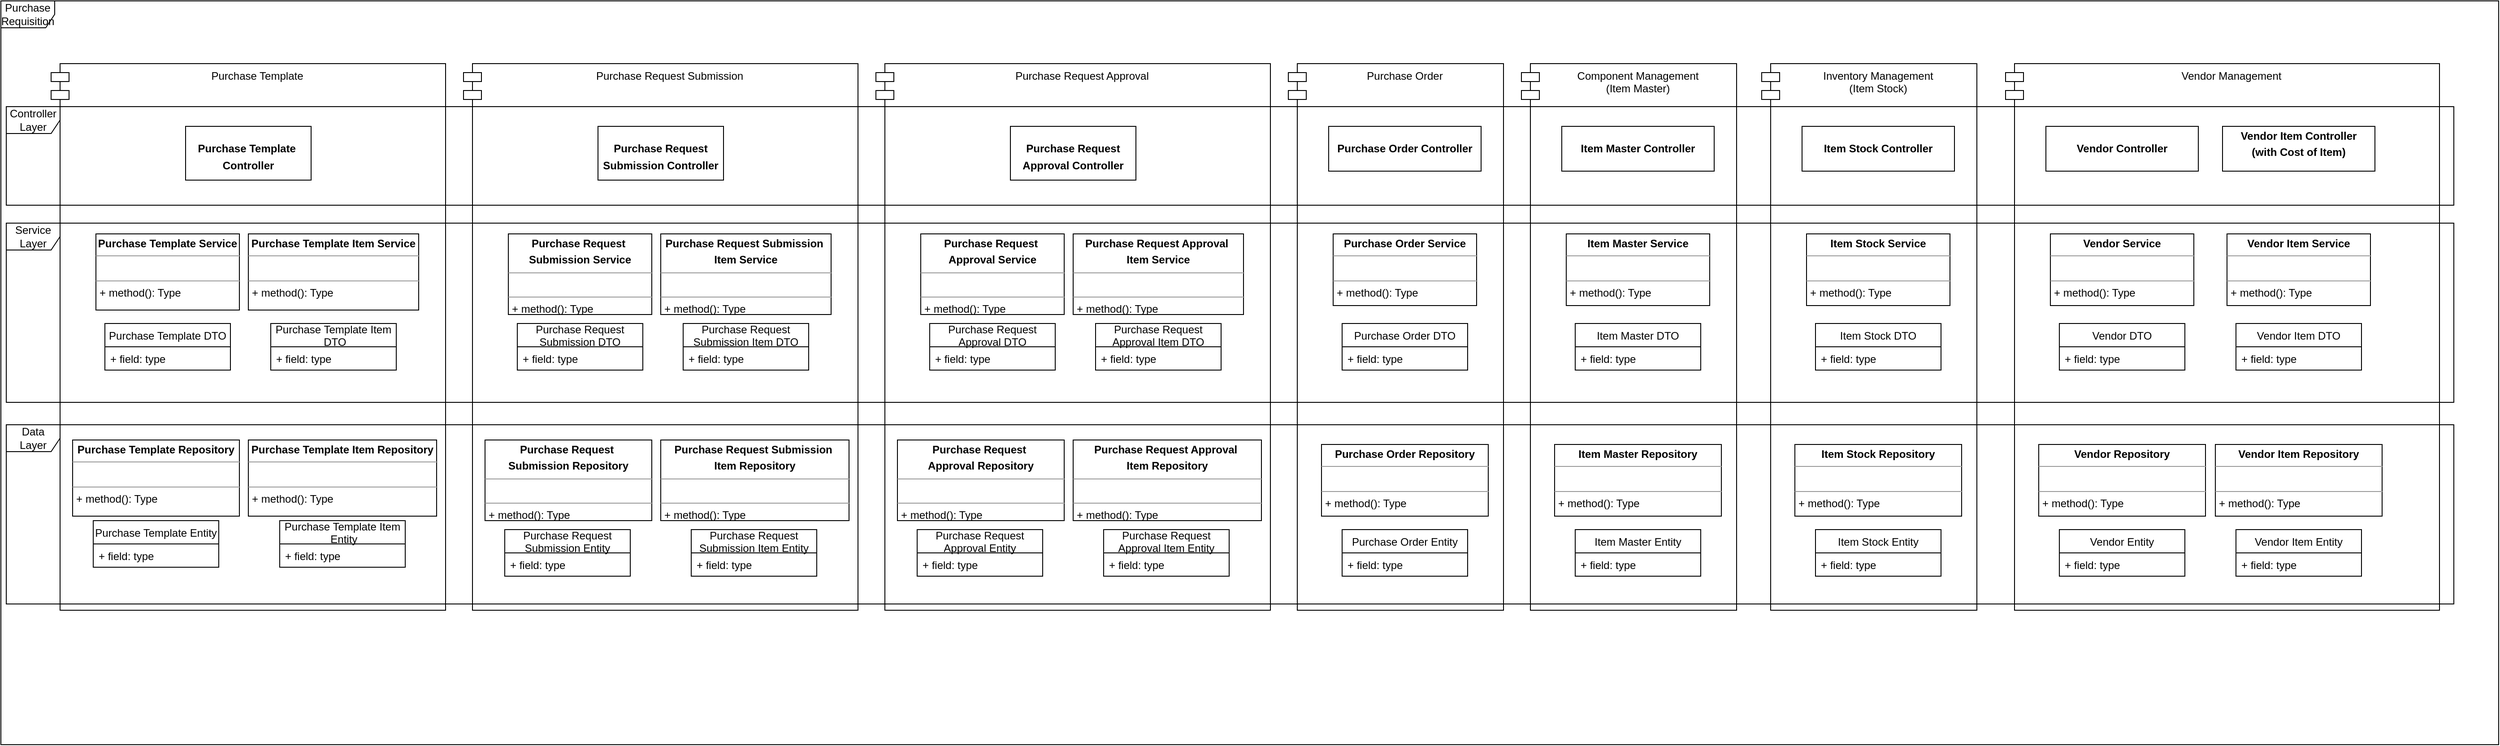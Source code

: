 <mxfile version="16.1.2" type="device"><diagram id="I-NmLq30mNnR6oQa4UhR" name="Page-1"><mxGraphModel dx="868" dy="425" grid="1" gridSize="10" guides="1" tooltips="1" connect="1" arrows="1" fold="1" page="1" pageScale="1" pageWidth="827" pageHeight="1169" math="0" shadow="0"><root><mxCell id="0"/><mxCell id="1" parent="0"/><mxCell id="xPf9UkimWZ8frZfA96MZ-122" value="" style="group" vertex="1" connectable="0" parent="1"><mxGeometry x="14" y="12" width="2786" height="830" as="geometry"/></mxCell><mxCell id="xPf9UkimWZ8frZfA96MZ-2" value="Purchase Requisition" style="shape=umlFrame;whiteSpace=wrap;html=1;" vertex="1" parent="xPf9UkimWZ8frZfA96MZ-122"><mxGeometry width="2786" height="830" as="geometry"/></mxCell><mxCell id="xPf9UkimWZ8frZfA96MZ-24" value="" style="group" vertex="1" connectable="0" parent="xPf9UkimWZ8frZfA96MZ-122"><mxGeometry x="56" y="70" width="450" height="610" as="geometry"/></mxCell><mxCell id="xPf9UkimWZ8frZfA96MZ-1" value="Purchase Template" style="shape=module;align=left;spacingLeft=20;align=center;verticalAlign=top;" vertex="1" parent="xPf9UkimWZ8frZfA96MZ-24"><mxGeometry width="440" height="610" as="geometry"/></mxCell><mxCell id="xPf9UkimWZ8frZfA96MZ-5" value="&lt;p style=&quot;margin: 0px ; margin-top: 4px ; text-align: center&quot;&gt;&lt;br&gt;&lt;b&gt;Purchase Template&amp;nbsp;&lt;/b&gt;&lt;/p&gt;&lt;p style=&quot;margin: 0px ; margin-top: 4px ; text-align: center&quot;&gt;&lt;b&gt;Controller&lt;/b&gt;&lt;/p&gt;" style="verticalAlign=top;align=left;overflow=fill;fontSize=12;fontFamily=Helvetica;html=1;" vertex="1" parent="xPf9UkimWZ8frZfA96MZ-24"><mxGeometry x="150" y="70" width="140" height="60" as="geometry"/></mxCell><mxCell id="xPf9UkimWZ8frZfA96MZ-8" value="&lt;p style=&quot;margin: 0px ; margin-top: 4px ; text-align: center&quot;&gt;&lt;b&gt;Purchase Template Service&lt;/b&gt;&lt;/p&gt;&lt;hr size=&quot;1&quot;&gt;&lt;p style=&quot;margin: 0px ; margin-left: 4px&quot;&gt;&lt;br&gt;&lt;/p&gt;&lt;hr size=&quot;1&quot;&gt;&lt;p style=&quot;margin: 0px ; margin-left: 4px&quot;&gt;+ method(): Type&lt;/p&gt;" style="verticalAlign=top;align=left;overflow=fill;fontSize=12;fontFamily=Helvetica;html=1;" vertex="1" parent="xPf9UkimWZ8frZfA96MZ-24"><mxGeometry x="50" y="190" width="160" height="85" as="geometry"/></mxCell><mxCell id="xPf9UkimWZ8frZfA96MZ-9" value="&lt;p style=&quot;margin: 0px ; margin-top: 4px ; text-align: center&quot;&gt;&lt;b&gt;Purchase Template Item Service&lt;/b&gt;&lt;/p&gt;&lt;hr size=&quot;1&quot;&gt;&lt;p style=&quot;margin: 0px ; margin-left: 4px&quot;&gt;&lt;br&gt;&lt;/p&gt;&lt;hr size=&quot;1&quot;&gt;&lt;p style=&quot;margin: 0px ; margin-left: 4px&quot;&gt;+ method(): Type&lt;/p&gt;" style="verticalAlign=top;align=left;overflow=fill;fontSize=12;fontFamily=Helvetica;html=1;" vertex="1" parent="xPf9UkimWZ8frZfA96MZ-24"><mxGeometry x="220" y="190" width="190" height="85" as="geometry"/></mxCell><mxCell id="xPf9UkimWZ8frZfA96MZ-10" value="Purchase Template DTO" style="swimlane;fontStyle=0;childLayout=stackLayout;horizontal=1;startSize=26;fillColor=none;horizontalStack=0;resizeParent=1;resizeParentMax=0;resizeLast=0;collapsible=1;marginBottom=0;" vertex="1" parent="xPf9UkimWZ8frZfA96MZ-24"><mxGeometry x="60" y="290" width="140" height="52" as="geometry"/></mxCell><mxCell id="xPf9UkimWZ8frZfA96MZ-11" value="+ field: type" style="text;strokeColor=none;fillColor=none;align=left;verticalAlign=top;spacingLeft=4;spacingRight=4;overflow=hidden;rotatable=0;points=[[0,0.5],[1,0.5]];portConstraint=eastwest;" vertex="1" parent="xPf9UkimWZ8frZfA96MZ-10"><mxGeometry y="26" width="140" height="26" as="geometry"/></mxCell><mxCell id="xPf9UkimWZ8frZfA96MZ-14" value="Purchase Template Item&#10; DTO" style="swimlane;fontStyle=0;childLayout=stackLayout;horizontal=1;startSize=26;fillColor=none;horizontalStack=0;resizeParent=1;resizeParentMax=0;resizeLast=0;collapsible=1;marginBottom=0;" vertex="1" parent="xPf9UkimWZ8frZfA96MZ-24"><mxGeometry x="245" y="290" width="140" height="52" as="geometry"/></mxCell><mxCell id="xPf9UkimWZ8frZfA96MZ-15" value="+ field: type" style="text;strokeColor=none;fillColor=none;align=left;verticalAlign=top;spacingLeft=4;spacingRight=4;overflow=hidden;rotatable=0;points=[[0,0.5],[1,0.5]];portConstraint=eastwest;" vertex="1" parent="xPf9UkimWZ8frZfA96MZ-14"><mxGeometry y="26" width="140" height="26" as="geometry"/></mxCell><mxCell id="xPf9UkimWZ8frZfA96MZ-16" value="&lt;p style=&quot;margin: 0px ; margin-top: 4px ; text-align: center&quot;&gt;&lt;b&gt;Purchase Template Repository&lt;/b&gt;&lt;/p&gt;&lt;hr size=&quot;1&quot;&gt;&lt;p style=&quot;margin: 0px ; margin-left: 4px&quot;&gt;&lt;br&gt;&lt;/p&gt;&lt;hr size=&quot;1&quot;&gt;&lt;p style=&quot;margin: 0px ; margin-left: 4px&quot;&gt;+ method(): Type&lt;/p&gt;" style="verticalAlign=top;align=left;overflow=fill;fontSize=12;fontFamily=Helvetica;html=1;" vertex="1" parent="xPf9UkimWZ8frZfA96MZ-24"><mxGeometry x="24" y="420" width="186" height="85" as="geometry"/></mxCell><mxCell id="xPf9UkimWZ8frZfA96MZ-17" value="&lt;p style=&quot;margin: 0px ; margin-top: 4px ; text-align: center&quot;&gt;&lt;b&gt;Purchase Template Item Repository&lt;/b&gt;&lt;/p&gt;&lt;hr size=&quot;1&quot;&gt;&lt;p style=&quot;margin: 0px ; margin-left: 4px&quot;&gt;&lt;br&gt;&lt;/p&gt;&lt;hr size=&quot;1&quot;&gt;&lt;p style=&quot;margin: 0px ; margin-left: 4px&quot;&gt;+ method(): Type&lt;/p&gt;" style="verticalAlign=top;align=left;overflow=fill;fontSize=12;fontFamily=Helvetica;html=1;" vertex="1" parent="xPf9UkimWZ8frZfA96MZ-24"><mxGeometry x="220" y="420" width="210" height="85" as="geometry"/></mxCell><mxCell id="xPf9UkimWZ8frZfA96MZ-18" value="Purchase Template Entity" style="swimlane;fontStyle=0;childLayout=stackLayout;horizontal=1;startSize=26;fillColor=none;horizontalStack=0;resizeParent=1;resizeParentMax=0;resizeLast=0;collapsible=1;marginBottom=0;" vertex="1" parent="xPf9UkimWZ8frZfA96MZ-24"><mxGeometry x="47" y="510" width="140" height="52" as="geometry"/></mxCell><mxCell id="xPf9UkimWZ8frZfA96MZ-19" value="+ field: type" style="text;strokeColor=none;fillColor=none;align=left;verticalAlign=top;spacingLeft=4;spacingRight=4;overflow=hidden;rotatable=0;points=[[0,0.5],[1,0.5]];portConstraint=eastwest;" vertex="1" parent="xPf9UkimWZ8frZfA96MZ-18"><mxGeometry y="26" width="140" height="26" as="geometry"/></mxCell><mxCell id="xPf9UkimWZ8frZfA96MZ-20" value="Purchase Template Item&#10; Entity" style="swimlane;fontStyle=0;childLayout=stackLayout;horizontal=1;startSize=26;fillColor=none;horizontalStack=0;resizeParent=1;resizeParentMax=0;resizeLast=0;collapsible=1;marginBottom=0;" vertex="1" parent="xPf9UkimWZ8frZfA96MZ-24"><mxGeometry x="255" y="510" width="140" height="52" as="geometry"/></mxCell><mxCell id="xPf9UkimWZ8frZfA96MZ-21" value="+ field: type" style="text;strokeColor=none;fillColor=none;align=left;verticalAlign=top;spacingLeft=4;spacingRight=4;overflow=hidden;rotatable=0;points=[[0,0.5],[1,0.5]];portConstraint=eastwest;" vertex="1" parent="xPf9UkimWZ8frZfA96MZ-20"><mxGeometry y="26" width="140" height="26" as="geometry"/></mxCell><mxCell id="xPf9UkimWZ8frZfA96MZ-25" value="" style="group" vertex="1" connectable="0" parent="xPf9UkimWZ8frZfA96MZ-122"><mxGeometry x="516" y="70" width="450" height="610" as="geometry"/></mxCell><mxCell id="xPf9UkimWZ8frZfA96MZ-26" value="Purchase Request Submission" style="shape=module;align=left;spacingLeft=20;align=center;verticalAlign=top;" vertex="1" parent="xPf9UkimWZ8frZfA96MZ-25"><mxGeometry width="440" height="610" as="geometry"/></mxCell><mxCell id="xPf9UkimWZ8frZfA96MZ-27" value="&lt;p style=&quot;margin: 0px ; margin-top: 4px ; text-align: center&quot;&gt;&lt;br&gt;&lt;b&gt;Purchase Request&lt;/b&gt;&lt;/p&gt;&lt;p style=&quot;margin: 0px ; margin-top: 4px ; text-align: center&quot;&gt;&lt;b&gt;Submission&amp;nbsp;&lt;/b&gt;&lt;b&gt;Controller&lt;/b&gt;&lt;/p&gt;" style="verticalAlign=top;align=left;overflow=fill;fontSize=12;fontFamily=Helvetica;html=1;" vertex="1" parent="xPf9UkimWZ8frZfA96MZ-25"><mxGeometry x="150" y="70" width="140" height="60" as="geometry"/></mxCell><mxCell id="xPf9UkimWZ8frZfA96MZ-28" value="&lt;p style=&quot;margin: 0px ; margin-top: 4px ; text-align: center&quot;&gt;&lt;b&gt;Purchase Request&amp;nbsp;&lt;/b&gt;&lt;/p&gt;&lt;p style=&quot;margin: 0px ; margin-top: 4px ; text-align: center&quot;&gt;&lt;b&gt;Submission Service&lt;/b&gt;&lt;/p&gt;&lt;hr size=&quot;1&quot;&gt;&lt;p style=&quot;margin: 0px ; margin-left: 4px&quot;&gt;&lt;br&gt;&lt;/p&gt;&lt;hr size=&quot;1&quot;&gt;&lt;p style=&quot;margin: 0px ; margin-left: 4px&quot;&gt;+ method(): Type&lt;/p&gt;" style="verticalAlign=top;align=left;overflow=fill;fontSize=12;fontFamily=Helvetica;html=1;" vertex="1" parent="xPf9UkimWZ8frZfA96MZ-25"><mxGeometry x="50" y="190" width="160" height="90" as="geometry"/></mxCell><mxCell id="xPf9UkimWZ8frZfA96MZ-29" value="&lt;p style=&quot;margin: 0px ; margin-top: 4px ; text-align: center&quot;&gt;&lt;b&gt;Purchase Request Submission&amp;nbsp;&lt;/b&gt;&lt;/p&gt;&lt;p style=&quot;margin: 0px ; margin-top: 4px ; text-align: center&quot;&gt;&lt;b&gt;Item Service&lt;/b&gt;&lt;/p&gt;&lt;hr size=&quot;1&quot;&gt;&lt;p style=&quot;margin: 0px ; margin-left: 4px&quot;&gt;&lt;br&gt;&lt;/p&gt;&lt;hr size=&quot;1&quot;&gt;&lt;p style=&quot;margin: 0px ; margin-left: 4px&quot;&gt;+ method(): Type&lt;/p&gt;" style="verticalAlign=top;align=left;overflow=fill;fontSize=12;fontFamily=Helvetica;html=1;" vertex="1" parent="xPf9UkimWZ8frZfA96MZ-25"><mxGeometry x="220" y="190" width="190" height="90" as="geometry"/></mxCell><mxCell id="xPf9UkimWZ8frZfA96MZ-30" value="Purchase Request &#10;Submission DTO" style="swimlane;fontStyle=0;childLayout=stackLayout;horizontal=1;startSize=26;fillColor=none;horizontalStack=0;resizeParent=1;resizeParentMax=0;resizeLast=0;collapsible=1;marginBottom=0;" vertex="1" parent="xPf9UkimWZ8frZfA96MZ-25"><mxGeometry x="60" y="290" width="140" height="52" as="geometry"/></mxCell><mxCell id="xPf9UkimWZ8frZfA96MZ-31" value="+ field: type" style="text;strokeColor=none;fillColor=none;align=left;verticalAlign=top;spacingLeft=4;spacingRight=4;overflow=hidden;rotatable=0;points=[[0,0.5],[1,0.5]];portConstraint=eastwest;" vertex="1" parent="xPf9UkimWZ8frZfA96MZ-30"><mxGeometry y="26" width="140" height="26" as="geometry"/></mxCell><mxCell id="xPf9UkimWZ8frZfA96MZ-32" value="Purchase Request &#10;Submission Item DTO" style="swimlane;fontStyle=0;childLayout=stackLayout;horizontal=1;startSize=26;fillColor=none;horizontalStack=0;resizeParent=1;resizeParentMax=0;resizeLast=0;collapsible=1;marginBottom=0;" vertex="1" parent="xPf9UkimWZ8frZfA96MZ-25"><mxGeometry x="245" y="290" width="140" height="52" as="geometry"/></mxCell><mxCell id="xPf9UkimWZ8frZfA96MZ-33" value="+ field: type" style="text;strokeColor=none;fillColor=none;align=left;verticalAlign=top;spacingLeft=4;spacingRight=4;overflow=hidden;rotatable=0;points=[[0,0.5],[1,0.5]];portConstraint=eastwest;" vertex="1" parent="xPf9UkimWZ8frZfA96MZ-32"><mxGeometry y="26" width="140" height="26" as="geometry"/></mxCell><mxCell id="xPf9UkimWZ8frZfA96MZ-34" value="&lt;p style=&quot;margin: 0px ; margin-top: 4px ; text-align: center&quot;&gt;&lt;b&gt;Purchase Request&amp;nbsp;&lt;/b&gt;&lt;/p&gt;&lt;p style=&quot;margin: 0px ; margin-top: 4px ; text-align: center&quot;&gt;&lt;b&gt;Submission Repository&lt;/b&gt;&lt;/p&gt;&lt;hr size=&quot;1&quot;&gt;&lt;p style=&quot;margin: 0px ; margin-left: 4px&quot;&gt;&lt;br&gt;&lt;/p&gt;&lt;hr size=&quot;1&quot;&gt;&lt;p style=&quot;margin: 0px ; margin-left: 4px&quot;&gt;+ method(): Type&lt;/p&gt;" style="verticalAlign=top;align=left;overflow=fill;fontSize=12;fontFamily=Helvetica;html=1;" vertex="1" parent="xPf9UkimWZ8frZfA96MZ-25"><mxGeometry x="24" y="420" width="186" height="90" as="geometry"/></mxCell><mxCell id="xPf9UkimWZ8frZfA96MZ-35" value="&lt;p style=&quot;margin: 0px ; margin-top: 4px ; text-align: center&quot;&gt;&lt;b&gt;Purchase Request Submission&amp;nbsp;&lt;/b&gt;&lt;/p&gt;&lt;p style=&quot;margin: 0px ; margin-top: 4px ; text-align: center&quot;&gt;&lt;b&gt;Item Repository&lt;/b&gt;&lt;/p&gt;&lt;hr size=&quot;1&quot;&gt;&lt;p style=&quot;margin: 0px ; margin-left: 4px&quot;&gt;&lt;br&gt;&lt;/p&gt;&lt;hr size=&quot;1&quot;&gt;&lt;p style=&quot;margin: 0px ; margin-left: 4px&quot;&gt;+ method(): Type&lt;/p&gt;" style="verticalAlign=top;align=left;overflow=fill;fontSize=12;fontFamily=Helvetica;html=1;" vertex="1" parent="xPf9UkimWZ8frZfA96MZ-25"><mxGeometry x="220" y="420" width="210" height="90" as="geometry"/></mxCell><mxCell id="xPf9UkimWZ8frZfA96MZ-36" value="Purchase Request &#10;Submission Entity" style="swimlane;fontStyle=0;childLayout=stackLayout;horizontal=1;startSize=26;fillColor=none;horizontalStack=0;resizeParent=1;resizeParentMax=0;resizeLast=0;collapsible=1;marginBottom=0;" vertex="1" parent="xPf9UkimWZ8frZfA96MZ-25"><mxGeometry x="46" y="520" width="140" height="52" as="geometry"/></mxCell><mxCell id="xPf9UkimWZ8frZfA96MZ-37" value="+ field: type" style="text;strokeColor=none;fillColor=none;align=left;verticalAlign=top;spacingLeft=4;spacingRight=4;overflow=hidden;rotatable=0;points=[[0,0.5],[1,0.5]];portConstraint=eastwest;" vertex="1" parent="xPf9UkimWZ8frZfA96MZ-36"><mxGeometry y="26" width="140" height="26" as="geometry"/></mxCell><mxCell id="xPf9UkimWZ8frZfA96MZ-38" value="Purchase Request &#10;Submission Item Entity" style="swimlane;fontStyle=0;childLayout=stackLayout;horizontal=1;startSize=26;fillColor=none;horizontalStack=0;resizeParent=1;resizeParentMax=0;resizeLast=0;collapsible=1;marginBottom=0;" vertex="1" parent="xPf9UkimWZ8frZfA96MZ-25"><mxGeometry x="254" y="520" width="140" height="52" as="geometry"/></mxCell><mxCell id="xPf9UkimWZ8frZfA96MZ-39" value="+ field: type" style="text;strokeColor=none;fillColor=none;align=left;verticalAlign=top;spacingLeft=4;spacingRight=4;overflow=hidden;rotatable=0;points=[[0,0.5],[1,0.5]];portConstraint=eastwest;" vertex="1" parent="xPf9UkimWZ8frZfA96MZ-38"><mxGeometry y="26" width="140" height="26" as="geometry"/></mxCell><mxCell id="xPf9UkimWZ8frZfA96MZ-42" value="" style="group" vertex="1" connectable="0" parent="xPf9UkimWZ8frZfA96MZ-122"><mxGeometry x="976" y="70" width="450" height="610" as="geometry"/></mxCell><mxCell id="xPf9UkimWZ8frZfA96MZ-43" value="Purchase Request Approval" style="shape=module;align=left;spacingLeft=20;align=center;verticalAlign=top;" vertex="1" parent="xPf9UkimWZ8frZfA96MZ-42"><mxGeometry width="440" height="610" as="geometry"/></mxCell><mxCell id="xPf9UkimWZ8frZfA96MZ-44" value="&lt;p style=&quot;margin: 0px ; margin-top: 4px ; text-align: center&quot;&gt;&lt;br&gt;&lt;b&gt;Purchase Request&lt;/b&gt;&lt;/p&gt;&lt;p style=&quot;margin: 0px ; margin-top: 4px ; text-align: center&quot;&gt;&lt;b&gt;Approval&amp;nbsp;&lt;/b&gt;&lt;b&gt;Controller&lt;/b&gt;&lt;/p&gt;" style="verticalAlign=top;align=left;overflow=fill;fontSize=12;fontFamily=Helvetica;html=1;" vertex="1" parent="xPf9UkimWZ8frZfA96MZ-42"><mxGeometry x="150" y="70" width="140" height="60" as="geometry"/></mxCell><mxCell id="xPf9UkimWZ8frZfA96MZ-45" value="&lt;p style=&quot;margin: 0px ; margin-top: 4px ; text-align: center&quot;&gt;&lt;b&gt;Purchase Request&amp;nbsp;&lt;/b&gt;&lt;/p&gt;&lt;p style=&quot;margin: 0px ; margin-top: 4px ; text-align: center&quot;&gt;&lt;b&gt;Approval Service&lt;/b&gt;&lt;/p&gt;&lt;hr size=&quot;1&quot;&gt;&lt;p style=&quot;margin: 0px ; margin-left: 4px&quot;&gt;&lt;br&gt;&lt;/p&gt;&lt;hr size=&quot;1&quot;&gt;&lt;p style=&quot;margin: 0px ; margin-left: 4px&quot;&gt;+ method(): Type&lt;/p&gt;" style="verticalAlign=top;align=left;overflow=fill;fontSize=12;fontFamily=Helvetica;html=1;" vertex="1" parent="xPf9UkimWZ8frZfA96MZ-42"><mxGeometry x="50" y="190" width="160" height="90" as="geometry"/></mxCell><mxCell id="xPf9UkimWZ8frZfA96MZ-46" value="&lt;p style=&quot;margin: 0px ; margin-top: 4px ; text-align: center&quot;&gt;&lt;b&gt;Purchase Request Approval&amp;nbsp;&lt;/b&gt;&lt;/p&gt;&lt;p style=&quot;margin: 0px ; margin-top: 4px ; text-align: center&quot;&gt;&lt;b&gt;Item Service&lt;/b&gt;&lt;/p&gt;&lt;hr size=&quot;1&quot;&gt;&lt;p style=&quot;margin: 0px ; margin-left: 4px&quot;&gt;&lt;br&gt;&lt;/p&gt;&lt;hr size=&quot;1&quot;&gt;&lt;p style=&quot;margin: 0px ; margin-left: 4px&quot;&gt;+ method(): Type&lt;/p&gt;" style="verticalAlign=top;align=left;overflow=fill;fontSize=12;fontFamily=Helvetica;html=1;" vertex="1" parent="xPf9UkimWZ8frZfA96MZ-42"><mxGeometry x="220" y="190" width="190" height="90" as="geometry"/></mxCell><mxCell id="xPf9UkimWZ8frZfA96MZ-47" value="Purchase Request &#10;Approval DTO" style="swimlane;fontStyle=0;childLayout=stackLayout;horizontal=1;startSize=26;fillColor=none;horizontalStack=0;resizeParent=1;resizeParentMax=0;resizeLast=0;collapsible=1;marginBottom=0;" vertex="1" parent="xPf9UkimWZ8frZfA96MZ-42"><mxGeometry x="60" y="290" width="140" height="52" as="geometry"/></mxCell><mxCell id="xPf9UkimWZ8frZfA96MZ-48" value="+ field: type" style="text;strokeColor=none;fillColor=none;align=left;verticalAlign=top;spacingLeft=4;spacingRight=4;overflow=hidden;rotatable=0;points=[[0,0.5],[1,0.5]];portConstraint=eastwest;" vertex="1" parent="xPf9UkimWZ8frZfA96MZ-47"><mxGeometry y="26" width="140" height="26" as="geometry"/></mxCell><mxCell id="xPf9UkimWZ8frZfA96MZ-49" value="Purchase Request &#10;Approval Item DTO" style="swimlane;fontStyle=0;childLayout=stackLayout;horizontal=1;startSize=26;fillColor=none;horizontalStack=0;resizeParent=1;resizeParentMax=0;resizeLast=0;collapsible=1;marginBottom=0;" vertex="1" parent="xPf9UkimWZ8frZfA96MZ-42"><mxGeometry x="245" y="290" width="140" height="52" as="geometry"/></mxCell><mxCell id="xPf9UkimWZ8frZfA96MZ-50" value="+ field: type" style="text;strokeColor=none;fillColor=none;align=left;verticalAlign=top;spacingLeft=4;spacingRight=4;overflow=hidden;rotatable=0;points=[[0,0.5],[1,0.5]];portConstraint=eastwest;" vertex="1" parent="xPf9UkimWZ8frZfA96MZ-49"><mxGeometry y="26" width="140" height="26" as="geometry"/></mxCell><mxCell id="xPf9UkimWZ8frZfA96MZ-51" value="&lt;p style=&quot;margin: 0px ; margin-top: 4px ; text-align: center&quot;&gt;&lt;b&gt;Purchase Request&amp;nbsp;&lt;/b&gt;&lt;/p&gt;&lt;p style=&quot;margin: 0px ; margin-top: 4px ; text-align: center&quot;&gt;&lt;b&gt;Approval Repository&lt;/b&gt;&lt;/p&gt;&lt;hr size=&quot;1&quot;&gt;&lt;p style=&quot;margin: 0px ; margin-left: 4px&quot;&gt;&lt;br&gt;&lt;/p&gt;&lt;hr size=&quot;1&quot;&gt;&lt;p style=&quot;margin: 0px ; margin-left: 4px&quot;&gt;+ method(): Type&lt;/p&gt;" style="verticalAlign=top;align=left;overflow=fill;fontSize=12;fontFamily=Helvetica;html=1;" vertex="1" parent="xPf9UkimWZ8frZfA96MZ-42"><mxGeometry x="24" y="420" width="186" height="90" as="geometry"/></mxCell><mxCell id="xPf9UkimWZ8frZfA96MZ-52" value="&lt;p style=&quot;margin: 0px ; margin-top: 4px ; text-align: center&quot;&gt;&lt;b&gt;Purchase Request Approval&amp;nbsp;&lt;/b&gt;&lt;/p&gt;&lt;p style=&quot;margin: 0px ; margin-top: 4px ; text-align: center&quot;&gt;&lt;b&gt;Item Repository&lt;/b&gt;&lt;/p&gt;&lt;hr size=&quot;1&quot;&gt;&lt;p style=&quot;margin: 0px ; margin-left: 4px&quot;&gt;&lt;br&gt;&lt;/p&gt;&lt;hr size=&quot;1&quot;&gt;&lt;p style=&quot;margin: 0px ; margin-left: 4px&quot;&gt;+ method(): Type&lt;/p&gt;" style="verticalAlign=top;align=left;overflow=fill;fontSize=12;fontFamily=Helvetica;html=1;" vertex="1" parent="xPf9UkimWZ8frZfA96MZ-42"><mxGeometry x="220" y="420" width="210" height="90" as="geometry"/></mxCell><mxCell id="xPf9UkimWZ8frZfA96MZ-53" value="Purchase Request &#10;Approval Entity" style="swimlane;fontStyle=0;childLayout=stackLayout;horizontal=1;startSize=26;fillColor=none;horizontalStack=0;resizeParent=1;resizeParentMax=0;resizeLast=0;collapsible=1;marginBottom=0;" vertex="1" parent="xPf9UkimWZ8frZfA96MZ-42"><mxGeometry x="46" y="520" width="140" height="52" as="geometry"/></mxCell><mxCell id="xPf9UkimWZ8frZfA96MZ-54" value="+ field: type" style="text;strokeColor=none;fillColor=none;align=left;verticalAlign=top;spacingLeft=4;spacingRight=4;overflow=hidden;rotatable=0;points=[[0,0.5],[1,0.5]];portConstraint=eastwest;" vertex="1" parent="xPf9UkimWZ8frZfA96MZ-53"><mxGeometry y="26" width="140" height="26" as="geometry"/></mxCell><mxCell id="xPf9UkimWZ8frZfA96MZ-55" value="Purchase Request &#10;Approval Item Entity" style="swimlane;fontStyle=0;childLayout=stackLayout;horizontal=1;startSize=26;fillColor=none;horizontalStack=0;resizeParent=1;resizeParentMax=0;resizeLast=0;collapsible=1;marginBottom=0;" vertex="1" parent="xPf9UkimWZ8frZfA96MZ-42"><mxGeometry x="254" y="520" width="140" height="52" as="geometry"/></mxCell><mxCell id="xPf9UkimWZ8frZfA96MZ-56" value="+ field: type" style="text;strokeColor=none;fillColor=none;align=left;verticalAlign=top;spacingLeft=4;spacingRight=4;overflow=hidden;rotatable=0;points=[[0,0.5],[1,0.5]];portConstraint=eastwest;" vertex="1" parent="xPf9UkimWZ8frZfA96MZ-55"><mxGeometry y="26" width="140" height="26" as="geometry"/></mxCell><mxCell id="xPf9UkimWZ8frZfA96MZ-81" value="" style="group" vertex="1" connectable="0" parent="xPf9UkimWZ8frZfA96MZ-122"><mxGeometry x="1436" y="70" width="240" height="610" as="geometry"/></mxCell><mxCell id="xPf9UkimWZ8frZfA96MZ-58" value="Purchase Order" style="shape=module;align=left;spacingLeft=20;align=center;verticalAlign=top;" vertex="1" parent="xPf9UkimWZ8frZfA96MZ-81"><mxGeometry width="240" height="610" as="geometry"/></mxCell><mxCell id="xPf9UkimWZ8frZfA96MZ-59" value="&lt;p style=&quot;margin: 0px ; margin-top: 4px ; text-align: center&quot;&gt;&lt;br&gt;&lt;b&gt;Purchase Order&lt;/b&gt;&lt;b&gt;&amp;nbsp;&lt;/b&gt;&lt;b&gt;Controller&lt;/b&gt;&lt;/p&gt;" style="verticalAlign=top;align=left;overflow=fill;fontSize=12;fontFamily=Helvetica;html=1;" vertex="1" parent="xPf9UkimWZ8frZfA96MZ-81"><mxGeometry x="45" y="70" width="170" height="50" as="geometry"/></mxCell><mxCell id="xPf9UkimWZ8frZfA96MZ-60" value="&lt;p style=&quot;margin: 0px ; margin-top: 4px ; text-align: center&quot;&gt;&lt;b&gt;Purchase Order&lt;/b&gt;&lt;b&gt;&amp;nbsp;Service&lt;/b&gt;&lt;/p&gt;&lt;hr size=&quot;1&quot;&gt;&lt;p style=&quot;margin: 0px ; margin-left: 4px&quot;&gt;&lt;br&gt;&lt;/p&gt;&lt;hr size=&quot;1&quot;&gt;&lt;p style=&quot;margin: 0px ; margin-left: 4px&quot;&gt;+ method(): Type&lt;/p&gt;" style="verticalAlign=top;align=left;overflow=fill;fontSize=12;fontFamily=Helvetica;html=1;" vertex="1" parent="xPf9UkimWZ8frZfA96MZ-81"><mxGeometry x="50" y="190" width="160" height="80" as="geometry"/></mxCell><mxCell id="xPf9UkimWZ8frZfA96MZ-62" value="Purchase Order DTO" style="swimlane;fontStyle=0;childLayout=stackLayout;horizontal=1;startSize=26;fillColor=none;horizontalStack=0;resizeParent=1;resizeParentMax=0;resizeLast=0;collapsible=1;marginBottom=0;" vertex="1" parent="xPf9UkimWZ8frZfA96MZ-81"><mxGeometry x="60" y="290" width="140" height="52" as="geometry"/></mxCell><mxCell id="xPf9UkimWZ8frZfA96MZ-63" value="+ field: type" style="text;strokeColor=none;fillColor=none;align=left;verticalAlign=top;spacingLeft=4;spacingRight=4;overflow=hidden;rotatable=0;points=[[0,0.5],[1,0.5]];portConstraint=eastwest;" vertex="1" parent="xPf9UkimWZ8frZfA96MZ-62"><mxGeometry y="26" width="140" height="26" as="geometry"/></mxCell><mxCell id="xPf9UkimWZ8frZfA96MZ-66" value="&lt;p style=&quot;margin: 0px ; margin-top: 4px ; text-align: center&quot;&gt;&lt;b&gt;Purchase Order&lt;/b&gt;&lt;b&gt;&amp;nbsp;Repository&lt;/b&gt;&lt;/p&gt;&lt;hr size=&quot;1&quot;&gt;&lt;p style=&quot;margin: 0px ; margin-left: 4px&quot;&gt;&lt;br&gt;&lt;/p&gt;&lt;hr size=&quot;1&quot;&gt;&lt;p style=&quot;margin: 0px ; margin-left: 4px&quot;&gt;+ method(): Type&lt;/p&gt;" style="verticalAlign=top;align=left;overflow=fill;fontSize=12;fontFamily=Helvetica;html=1;" vertex="1" parent="xPf9UkimWZ8frZfA96MZ-81"><mxGeometry x="37" y="425" width="186" height="80" as="geometry"/></mxCell><mxCell id="xPf9UkimWZ8frZfA96MZ-68" value="Purchase Order Entity" style="swimlane;fontStyle=0;childLayout=stackLayout;horizontal=1;startSize=26;fillColor=none;horizontalStack=0;resizeParent=1;resizeParentMax=0;resizeLast=0;collapsible=1;marginBottom=0;" vertex="1" parent="xPf9UkimWZ8frZfA96MZ-81"><mxGeometry x="60" y="520" width="140" height="52" as="geometry"/></mxCell><mxCell id="xPf9UkimWZ8frZfA96MZ-69" value="+ field: type" style="text;strokeColor=none;fillColor=none;align=left;verticalAlign=top;spacingLeft=4;spacingRight=4;overflow=hidden;rotatable=0;points=[[0,0.5],[1,0.5]];portConstraint=eastwest;" vertex="1" parent="xPf9UkimWZ8frZfA96MZ-68"><mxGeometry y="26" width="140" height="26" as="geometry"/></mxCell><mxCell id="xPf9UkimWZ8frZfA96MZ-83" value="" style="group" vertex="1" connectable="0" parent="xPf9UkimWZ8frZfA96MZ-122"><mxGeometry x="1696" y="70" width="240" height="610" as="geometry"/></mxCell><mxCell id="xPf9UkimWZ8frZfA96MZ-84" value="Component Management&#10;(Item Master)" style="shape=module;align=left;spacingLeft=20;align=center;verticalAlign=top;" vertex="1" parent="xPf9UkimWZ8frZfA96MZ-83"><mxGeometry width="240" height="610" as="geometry"/></mxCell><mxCell id="xPf9UkimWZ8frZfA96MZ-85" value="&lt;p style=&quot;margin: 0px ; margin-top: 4px ; text-align: center&quot;&gt;&lt;br&gt;&lt;b&gt;Item Master&lt;/b&gt;&lt;b&gt;&amp;nbsp;&lt;/b&gt;&lt;b&gt;Controller&lt;/b&gt;&lt;/p&gt;" style="verticalAlign=top;align=left;overflow=fill;fontSize=12;fontFamily=Helvetica;html=1;" vertex="1" parent="xPf9UkimWZ8frZfA96MZ-83"><mxGeometry x="45" y="70" width="170" height="50" as="geometry"/></mxCell><mxCell id="xPf9UkimWZ8frZfA96MZ-86" value="&lt;p style=&quot;margin: 0px ; margin-top: 4px ; text-align: center&quot;&gt;&lt;b&gt;Item Master&lt;/b&gt;&lt;b&gt;&amp;nbsp;Service&lt;/b&gt;&lt;/p&gt;&lt;hr size=&quot;1&quot;&gt;&lt;p style=&quot;margin: 0px ; margin-left: 4px&quot;&gt;&lt;br&gt;&lt;/p&gt;&lt;hr size=&quot;1&quot;&gt;&lt;p style=&quot;margin: 0px ; margin-left: 4px&quot;&gt;+ method(): Type&lt;/p&gt;" style="verticalAlign=top;align=left;overflow=fill;fontSize=12;fontFamily=Helvetica;html=1;" vertex="1" parent="xPf9UkimWZ8frZfA96MZ-83"><mxGeometry x="50" y="190" width="160" height="80" as="geometry"/></mxCell><mxCell id="xPf9UkimWZ8frZfA96MZ-87" value="Item Master DTO" style="swimlane;fontStyle=0;childLayout=stackLayout;horizontal=1;startSize=26;fillColor=none;horizontalStack=0;resizeParent=1;resizeParentMax=0;resizeLast=0;collapsible=1;marginBottom=0;" vertex="1" parent="xPf9UkimWZ8frZfA96MZ-83"><mxGeometry x="60" y="290" width="140" height="52" as="geometry"/></mxCell><mxCell id="xPf9UkimWZ8frZfA96MZ-88" value="+ field: type" style="text;strokeColor=none;fillColor=none;align=left;verticalAlign=top;spacingLeft=4;spacingRight=4;overflow=hidden;rotatable=0;points=[[0,0.5],[1,0.5]];portConstraint=eastwest;" vertex="1" parent="xPf9UkimWZ8frZfA96MZ-87"><mxGeometry y="26" width="140" height="26" as="geometry"/></mxCell><mxCell id="xPf9UkimWZ8frZfA96MZ-89" value="&lt;p style=&quot;margin: 0px ; margin-top: 4px ; text-align: center&quot;&gt;&lt;b&gt;Item Master&lt;/b&gt;&lt;b&gt;&amp;nbsp;Repository&lt;/b&gt;&lt;/p&gt;&lt;hr size=&quot;1&quot;&gt;&lt;p style=&quot;margin: 0px ; margin-left: 4px&quot;&gt;&lt;br&gt;&lt;/p&gt;&lt;hr size=&quot;1&quot;&gt;&lt;p style=&quot;margin: 0px ; margin-left: 4px&quot;&gt;+ method(): Type&lt;/p&gt;" style="verticalAlign=top;align=left;overflow=fill;fontSize=12;fontFamily=Helvetica;html=1;" vertex="1" parent="xPf9UkimWZ8frZfA96MZ-83"><mxGeometry x="37" y="425" width="186" height="80" as="geometry"/></mxCell><mxCell id="xPf9UkimWZ8frZfA96MZ-90" value="Item Master Entity" style="swimlane;fontStyle=0;childLayout=stackLayout;horizontal=1;startSize=26;fillColor=none;horizontalStack=0;resizeParent=1;resizeParentMax=0;resizeLast=0;collapsible=1;marginBottom=0;" vertex="1" parent="xPf9UkimWZ8frZfA96MZ-83"><mxGeometry x="60" y="520" width="140" height="52" as="geometry"/></mxCell><mxCell id="xPf9UkimWZ8frZfA96MZ-91" value="+ field: type" style="text;strokeColor=none;fillColor=none;align=left;verticalAlign=top;spacingLeft=4;spacingRight=4;overflow=hidden;rotatable=0;points=[[0,0.5],[1,0.5]];portConstraint=eastwest;" vertex="1" parent="xPf9UkimWZ8frZfA96MZ-90"><mxGeometry y="26" width="140" height="26" as="geometry"/></mxCell><mxCell id="xPf9UkimWZ8frZfA96MZ-92" value="" style="group" vertex="1" connectable="0" parent="xPf9UkimWZ8frZfA96MZ-122"><mxGeometry x="1964" y="70" width="240" height="610" as="geometry"/></mxCell><mxCell id="xPf9UkimWZ8frZfA96MZ-93" value="Inventory Management&#10;(Item Stock)" style="shape=module;align=left;spacingLeft=20;align=center;verticalAlign=top;" vertex="1" parent="xPf9UkimWZ8frZfA96MZ-92"><mxGeometry width="240" height="610" as="geometry"/></mxCell><mxCell id="xPf9UkimWZ8frZfA96MZ-94" value="&lt;p style=&quot;margin: 0px ; margin-top: 4px ; text-align: center&quot;&gt;&lt;br&gt;&lt;b&gt;Item Stock&amp;nbsp;&lt;/b&gt;&lt;b&gt;Controller&lt;/b&gt;&lt;/p&gt;" style="verticalAlign=top;align=left;overflow=fill;fontSize=12;fontFamily=Helvetica;html=1;" vertex="1" parent="xPf9UkimWZ8frZfA96MZ-92"><mxGeometry x="45" y="70" width="170" height="50" as="geometry"/></mxCell><mxCell id="xPf9UkimWZ8frZfA96MZ-95" value="&lt;p style=&quot;margin: 0px ; margin-top: 4px ; text-align: center&quot;&gt;&lt;b&gt;Item Stock&lt;/b&gt;&lt;b&gt;&amp;nbsp;Service&lt;/b&gt;&lt;/p&gt;&lt;hr size=&quot;1&quot;&gt;&lt;p style=&quot;margin: 0px ; margin-left: 4px&quot;&gt;&lt;br&gt;&lt;/p&gt;&lt;hr size=&quot;1&quot;&gt;&lt;p style=&quot;margin: 0px ; margin-left: 4px&quot;&gt;+ method(): Type&lt;/p&gt;" style="verticalAlign=top;align=left;overflow=fill;fontSize=12;fontFamily=Helvetica;html=1;" vertex="1" parent="xPf9UkimWZ8frZfA96MZ-92"><mxGeometry x="50" y="190" width="160" height="80" as="geometry"/></mxCell><mxCell id="xPf9UkimWZ8frZfA96MZ-96" value="Item Stock DTO" style="swimlane;fontStyle=0;childLayout=stackLayout;horizontal=1;startSize=26;fillColor=none;horizontalStack=0;resizeParent=1;resizeParentMax=0;resizeLast=0;collapsible=1;marginBottom=0;" vertex="1" parent="xPf9UkimWZ8frZfA96MZ-92"><mxGeometry x="60" y="290" width="140" height="52" as="geometry"/></mxCell><mxCell id="xPf9UkimWZ8frZfA96MZ-97" value="+ field: type" style="text;strokeColor=none;fillColor=none;align=left;verticalAlign=top;spacingLeft=4;spacingRight=4;overflow=hidden;rotatable=0;points=[[0,0.5],[1,0.5]];portConstraint=eastwest;" vertex="1" parent="xPf9UkimWZ8frZfA96MZ-96"><mxGeometry y="26" width="140" height="26" as="geometry"/></mxCell><mxCell id="xPf9UkimWZ8frZfA96MZ-98" value="&lt;p style=&quot;margin: 0px ; margin-top: 4px ; text-align: center&quot;&gt;&lt;b&gt;Item Stock&lt;/b&gt;&lt;b&gt;&amp;nbsp;Repository&lt;/b&gt;&lt;/p&gt;&lt;hr size=&quot;1&quot;&gt;&lt;p style=&quot;margin: 0px ; margin-left: 4px&quot;&gt;&lt;br&gt;&lt;/p&gt;&lt;hr size=&quot;1&quot;&gt;&lt;p style=&quot;margin: 0px ; margin-left: 4px&quot;&gt;+ method(): Type&lt;/p&gt;" style="verticalAlign=top;align=left;overflow=fill;fontSize=12;fontFamily=Helvetica;html=1;" vertex="1" parent="xPf9UkimWZ8frZfA96MZ-92"><mxGeometry x="37" y="425" width="186" height="80" as="geometry"/></mxCell><mxCell id="xPf9UkimWZ8frZfA96MZ-99" value="Item Stock Entity" style="swimlane;fontStyle=0;childLayout=stackLayout;horizontal=1;startSize=26;fillColor=none;horizontalStack=0;resizeParent=1;resizeParentMax=0;resizeLast=0;collapsible=1;marginBottom=0;" vertex="1" parent="xPf9UkimWZ8frZfA96MZ-92"><mxGeometry x="60" y="520" width="140" height="52" as="geometry"/></mxCell><mxCell id="xPf9UkimWZ8frZfA96MZ-100" value="+ field: type" style="text;strokeColor=none;fillColor=none;align=left;verticalAlign=top;spacingLeft=4;spacingRight=4;overflow=hidden;rotatable=0;points=[[0,0.5],[1,0.5]];portConstraint=eastwest;" vertex="1" parent="xPf9UkimWZ8frZfA96MZ-99"><mxGeometry y="26" width="140" height="26" as="geometry"/></mxCell><mxCell id="xPf9UkimWZ8frZfA96MZ-118" value="" style="group" vertex="1" connectable="0" parent="xPf9UkimWZ8frZfA96MZ-122"><mxGeometry x="2236" y="70" width="484" height="610" as="geometry"/></mxCell><mxCell id="xPf9UkimWZ8frZfA96MZ-102" value="Vendor Management" style="shape=module;align=left;spacingLeft=20;align=center;verticalAlign=top;" vertex="1" parent="xPf9UkimWZ8frZfA96MZ-118"><mxGeometry width="484" height="610" as="geometry"/></mxCell><mxCell id="xPf9UkimWZ8frZfA96MZ-103" value="&lt;p style=&quot;margin: 0px ; margin-top: 4px ; text-align: center&quot;&gt;&lt;br&gt;&lt;b&gt;Vendor&lt;/b&gt;&lt;b&gt;&amp;nbsp;&lt;/b&gt;&lt;b&gt;Controller&lt;/b&gt;&lt;/p&gt;" style="verticalAlign=top;align=left;overflow=fill;fontSize=12;fontFamily=Helvetica;html=1;" vertex="1" parent="xPf9UkimWZ8frZfA96MZ-118"><mxGeometry x="45" y="70" width="170" height="50" as="geometry"/></mxCell><mxCell id="xPf9UkimWZ8frZfA96MZ-104" value="&lt;p style=&quot;margin: 0px ; margin-top: 4px ; text-align: center&quot;&gt;&lt;b&gt;Vendor&lt;/b&gt;&lt;b&gt;&amp;nbsp;Service&lt;/b&gt;&lt;/p&gt;&lt;hr size=&quot;1&quot;&gt;&lt;p style=&quot;margin: 0px ; margin-left: 4px&quot;&gt;&lt;br&gt;&lt;/p&gt;&lt;hr size=&quot;1&quot;&gt;&lt;p style=&quot;margin: 0px ; margin-left: 4px&quot;&gt;+ method(): Type&lt;/p&gt;" style="verticalAlign=top;align=left;overflow=fill;fontSize=12;fontFamily=Helvetica;html=1;" vertex="1" parent="xPf9UkimWZ8frZfA96MZ-118"><mxGeometry x="50" y="190" width="160" height="80" as="geometry"/></mxCell><mxCell id="xPf9UkimWZ8frZfA96MZ-105" value="Vendor DTO" style="swimlane;fontStyle=0;childLayout=stackLayout;horizontal=1;startSize=26;fillColor=none;horizontalStack=0;resizeParent=1;resizeParentMax=0;resizeLast=0;collapsible=1;marginBottom=0;" vertex="1" parent="xPf9UkimWZ8frZfA96MZ-118"><mxGeometry x="60" y="290" width="140" height="52" as="geometry"/></mxCell><mxCell id="xPf9UkimWZ8frZfA96MZ-106" value="+ field: type" style="text;strokeColor=none;fillColor=none;align=left;verticalAlign=top;spacingLeft=4;spacingRight=4;overflow=hidden;rotatable=0;points=[[0,0.5],[1,0.5]];portConstraint=eastwest;" vertex="1" parent="xPf9UkimWZ8frZfA96MZ-105"><mxGeometry y="26" width="140" height="26" as="geometry"/></mxCell><mxCell id="xPf9UkimWZ8frZfA96MZ-107" value="&lt;p style=&quot;margin: 0px ; margin-top: 4px ; text-align: center&quot;&gt;&lt;b&gt;Vendor&lt;/b&gt;&lt;b&gt;&amp;nbsp;Repository&lt;/b&gt;&lt;/p&gt;&lt;hr size=&quot;1&quot;&gt;&lt;p style=&quot;margin: 0px ; margin-left: 4px&quot;&gt;&lt;br&gt;&lt;/p&gt;&lt;hr size=&quot;1&quot;&gt;&lt;p style=&quot;margin: 0px ; margin-left: 4px&quot;&gt;+ method(): Type&lt;/p&gt;" style="verticalAlign=top;align=left;overflow=fill;fontSize=12;fontFamily=Helvetica;html=1;" vertex="1" parent="xPf9UkimWZ8frZfA96MZ-118"><mxGeometry x="37" y="425" width="186" height="80" as="geometry"/></mxCell><mxCell id="xPf9UkimWZ8frZfA96MZ-108" value="Vendor Entity" style="swimlane;fontStyle=0;childLayout=stackLayout;horizontal=1;startSize=26;fillColor=none;horizontalStack=0;resizeParent=1;resizeParentMax=0;resizeLast=0;collapsible=1;marginBottom=0;" vertex="1" parent="xPf9UkimWZ8frZfA96MZ-118"><mxGeometry x="60" y="520" width="140" height="52" as="geometry"/></mxCell><mxCell id="xPf9UkimWZ8frZfA96MZ-109" value="+ field: type" style="text;strokeColor=none;fillColor=none;align=left;verticalAlign=top;spacingLeft=4;spacingRight=4;overflow=hidden;rotatable=0;points=[[0,0.5],[1,0.5]];portConstraint=eastwest;" vertex="1" parent="xPf9UkimWZ8frZfA96MZ-108"><mxGeometry y="26" width="140" height="26" as="geometry"/></mxCell><mxCell id="xPf9UkimWZ8frZfA96MZ-110" value="&lt;p style=&quot;margin: 0px ; margin-top: 4px ; text-align: center&quot;&gt;&lt;b&gt;Vendor&lt;/b&gt;&lt;b&gt;&amp;nbsp;Item&amp;nbsp;&lt;/b&gt;&lt;b&gt;Controller&lt;/b&gt;&lt;/p&gt;&lt;p style=&quot;margin: 0px ; margin-top: 4px ; text-align: center&quot;&gt;&lt;b&gt;(with&amp;nbsp;&lt;/b&gt;&lt;b&gt;Cost of Item)&lt;/b&gt;&lt;/p&gt;" style="verticalAlign=top;align=left;overflow=fill;fontSize=12;fontFamily=Helvetica;html=1;" vertex="1" parent="xPf9UkimWZ8frZfA96MZ-118"><mxGeometry x="242" y="70" width="170" height="50" as="geometry"/></mxCell><mxCell id="xPf9UkimWZ8frZfA96MZ-111" value="&lt;p style=&quot;margin: 0px ; margin-top: 4px ; text-align: center&quot;&gt;&lt;b&gt;Vendor&lt;/b&gt;&lt;b&gt;&amp;nbsp;Item Service&lt;/b&gt;&lt;/p&gt;&lt;hr size=&quot;1&quot;&gt;&lt;p style=&quot;margin: 0px ; margin-left: 4px&quot;&gt;&lt;br&gt;&lt;/p&gt;&lt;hr size=&quot;1&quot;&gt;&lt;p style=&quot;margin: 0px ; margin-left: 4px&quot;&gt;+ method(): Type&lt;/p&gt;" style="verticalAlign=top;align=left;overflow=fill;fontSize=12;fontFamily=Helvetica;html=1;" vertex="1" parent="xPf9UkimWZ8frZfA96MZ-118"><mxGeometry x="247" y="190" width="160" height="80" as="geometry"/></mxCell><mxCell id="xPf9UkimWZ8frZfA96MZ-112" value="Vendor Item DTO" style="swimlane;fontStyle=0;childLayout=stackLayout;horizontal=1;startSize=26;fillColor=none;horizontalStack=0;resizeParent=1;resizeParentMax=0;resizeLast=0;collapsible=1;marginBottom=0;" vertex="1" parent="xPf9UkimWZ8frZfA96MZ-118"><mxGeometry x="257" y="290" width="140" height="52" as="geometry"/></mxCell><mxCell id="xPf9UkimWZ8frZfA96MZ-113" value="+ field: type" style="text;strokeColor=none;fillColor=none;align=left;verticalAlign=top;spacingLeft=4;spacingRight=4;overflow=hidden;rotatable=0;points=[[0,0.5],[1,0.5]];portConstraint=eastwest;" vertex="1" parent="xPf9UkimWZ8frZfA96MZ-112"><mxGeometry y="26" width="140" height="26" as="geometry"/></mxCell><mxCell id="xPf9UkimWZ8frZfA96MZ-114" value="&lt;p style=&quot;margin: 0px ; margin-top: 4px ; text-align: center&quot;&gt;&lt;b&gt;Vendor&lt;/b&gt;&lt;b&gt;&amp;nbsp;Item Repository&lt;/b&gt;&lt;/p&gt;&lt;hr size=&quot;1&quot;&gt;&lt;p style=&quot;margin: 0px ; margin-left: 4px&quot;&gt;&lt;br&gt;&lt;/p&gt;&lt;hr size=&quot;1&quot;&gt;&lt;p style=&quot;margin: 0px ; margin-left: 4px&quot;&gt;+ method(): Type&lt;/p&gt;" style="verticalAlign=top;align=left;overflow=fill;fontSize=12;fontFamily=Helvetica;html=1;" vertex="1" parent="xPf9UkimWZ8frZfA96MZ-118"><mxGeometry x="234" y="425" width="186" height="80" as="geometry"/></mxCell><mxCell id="xPf9UkimWZ8frZfA96MZ-115" value="Vendor Item Entity" style="swimlane;fontStyle=0;childLayout=stackLayout;horizontal=1;startSize=26;fillColor=none;horizontalStack=0;resizeParent=1;resizeParentMax=0;resizeLast=0;collapsible=1;marginBottom=0;" vertex="1" parent="xPf9UkimWZ8frZfA96MZ-118"><mxGeometry x="257" y="520" width="140" height="52" as="geometry"/></mxCell><mxCell id="xPf9UkimWZ8frZfA96MZ-116" value="+ field: type" style="text;strokeColor=none;fillColor=none;align=left;verticalAlign=top;spacingLeft=4;spacingRight=4;overflow=hidden;rotatable=0;points=[[0,0.5],[1,0.5]];portConstraint=eastwest;" vertex="1" parent="xPf9UkimWZ8frZfA96MZ-115"><mxGeometry y="26" width="140" height="26" as="geometry"/></mxCell><mxCell id="xPf9UkimWZ8frZfA96MZ-119" value="Controller Layer" style="shape=umlFrame;whiteSpace=wrap;html=1;" vertex="1" parent="xPf9UkimWZ8frZfA96MZ-122"><mxGeometry x="6" y="118" width="2730" height="110" as="geometry"/></mxCell><mxCell id="xPf9UkimWZ8frZfA96MZ-120" value="Service Layer" style="shape=umlFrame;whiteSpace=wrap;html=1;" vertex="1" parent="xPf9UkimWZ8frZfA96MZ-122"><mxGeometry x="6" y="248" width="2730" height="200" as="geometry"/></mxCell><mxCell id="xPf9UkimWZ8frZfA96MZ-121" value="Data Layer" style="shape=umlFrame;whiteSpace=wrap;html=1;" vertex="1" parent="xPf9UkimWZ8frZfA96MZ-122"><mxGeometry x="6" y="473" width="2730" height="200" as="geometry"/></mxCell></root></mxGraphModel></diagram></mxfile>